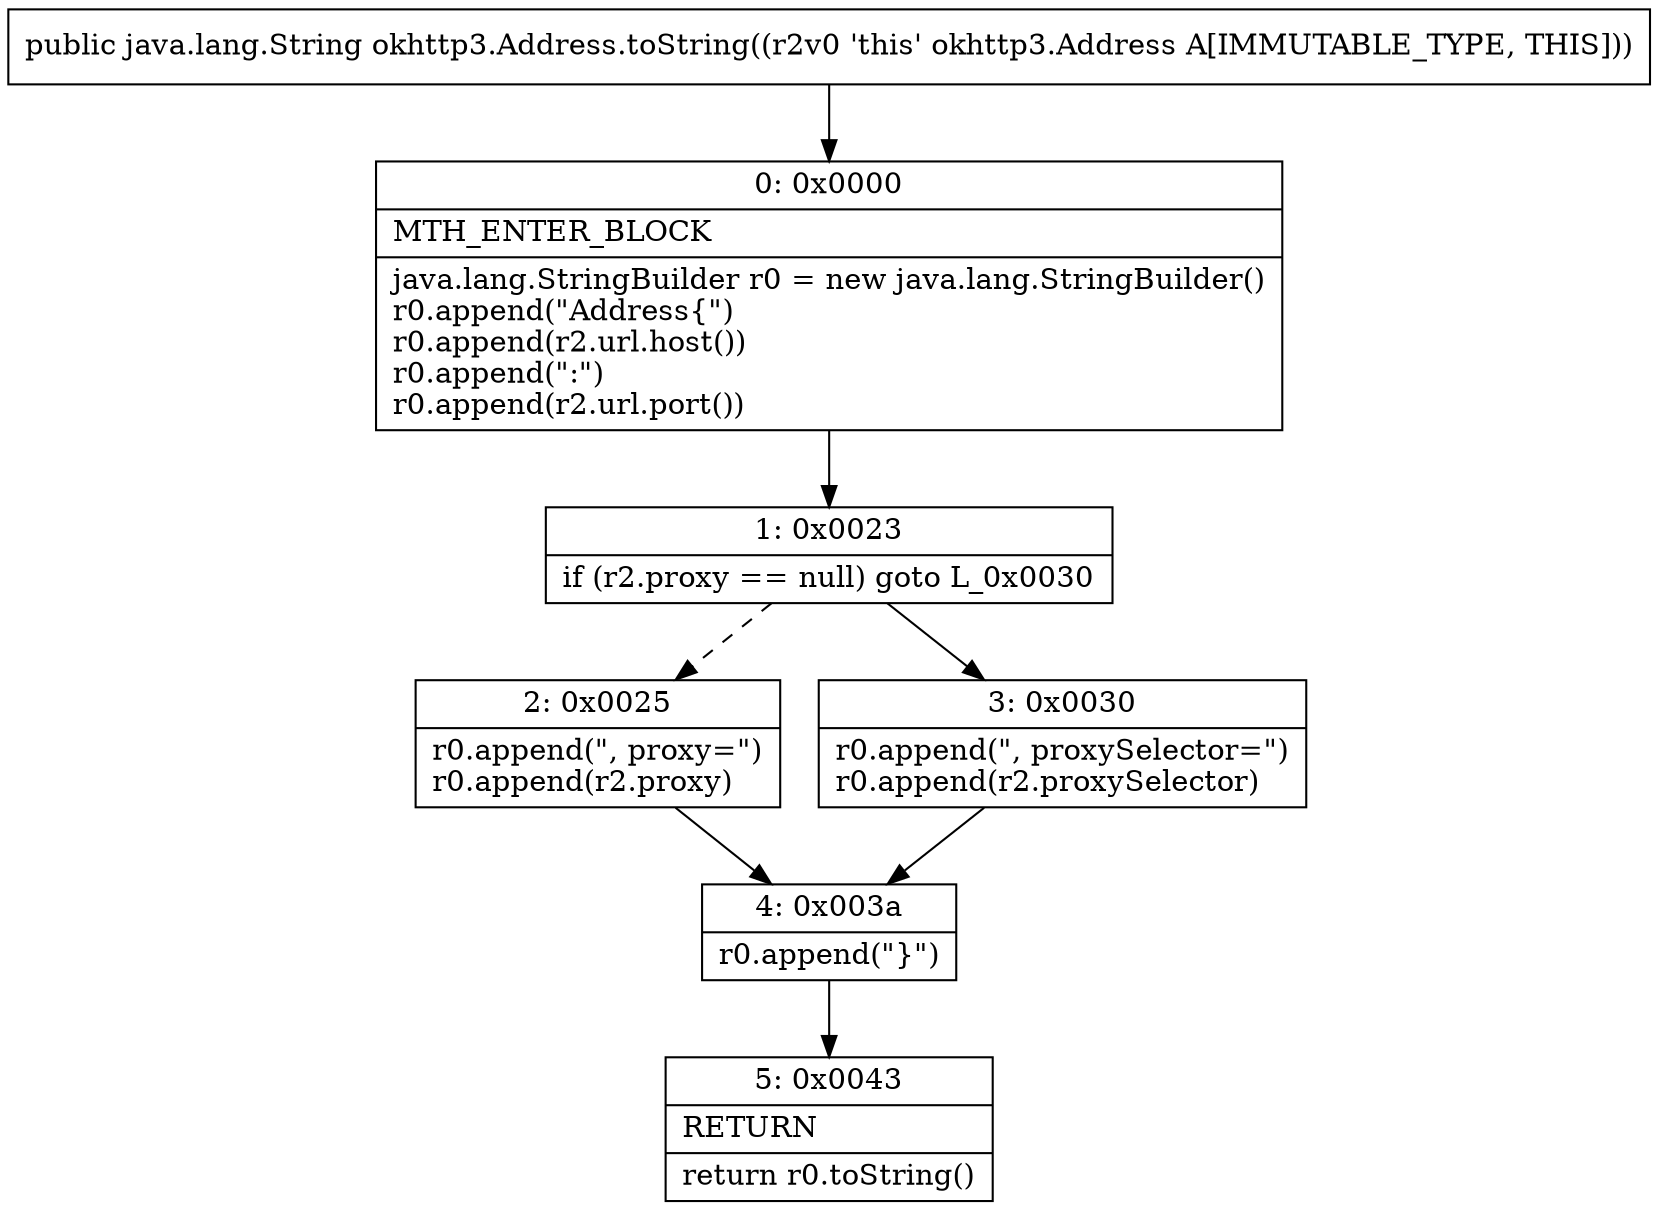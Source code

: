digraph "CFG forokhttp3.Address.toString()Ljava\/lang\/String;" {
Node_0 [shape=record,label="{0\:\ 0x0000|MTH_ENTER_BLOCK\l|java.lang.StringBuilder r0 = new java.lang.StringBuilder()\lr0.append(\"Address\{\")\lr0.append(r2.url.host())\lr0.append(\":\")\lr0.append(r2.url.port())\l}"];
Node_1 [shape=record,label="{1\:\ 0x0023|if (r2.proxy == null) goto L_0x0030\l}"];
Node_2 [shape=record,label="{2\:\ 0x0025|r0.append(\", proxy=\")\lr0.append(r2.proxy)\l}"];
Node_3 [shape=record,label="{3\:\ 0x0030|r0.append(\", proxySelector=\")\lr0.append(r2.proxySelector)\l}"];
Node_4 [shape=record,label="{4\:\ 0x003a|r0.append(\"\}\")\l}"];
Node_5 [shape=record,label="{5\:\ 0x0043|RETURN\l|return r0.toString()\l}"];
MethodNode[shape=record,label="{public java.lang.String okhttp3.Address.toString((r2v0 'this' okhttp3.Address A[IMMUTABLE_TYPE, THIS])) }"];
MethodNode -> Node_0;
Node_0 -> Node_1;
Node_1 -> Node_2[style=dashed];
Node_1 -> Node_3;
Node_2 -> Node_4;
Node_3 -> Node_4;
Node_4 -> Node_5;
}

